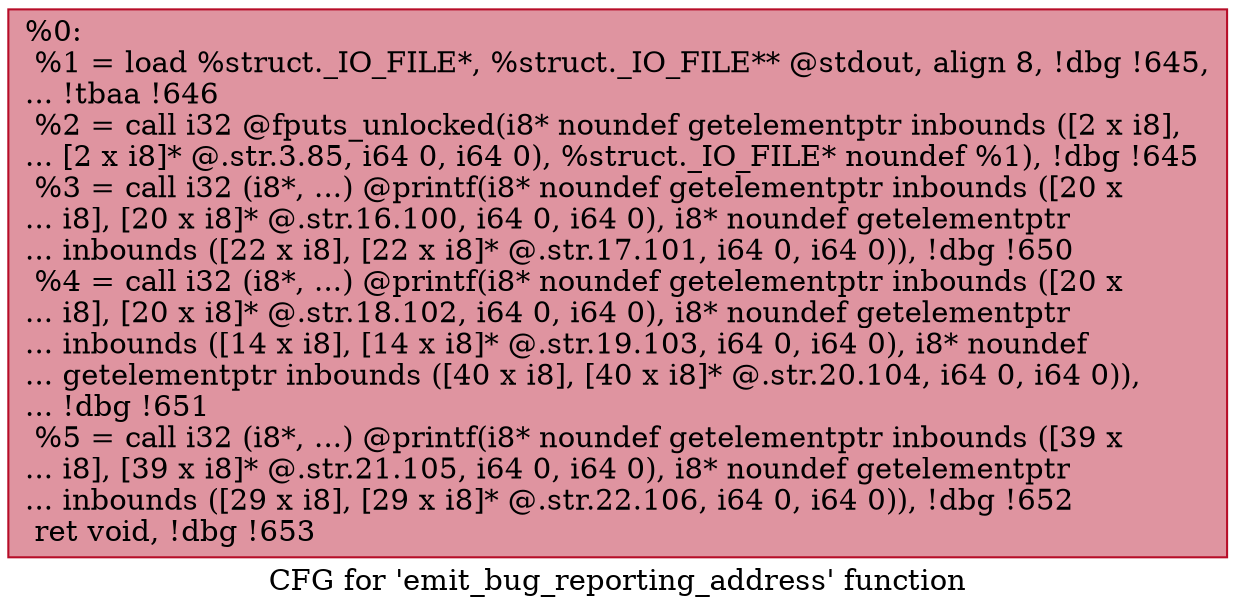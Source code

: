 digraph "CFG for 'emit_bug_reporting_address' function" {
	label="CFG for 'emit_bug_reporting_address' function";

	Node0x78dbd0 [shape=record,color="#b70d28ff", style=filled, fillcolor="#b70d2870",label="{%0:\l  %1 = load %struct._IO_FILE*, %struct._IO_FILE** @stdout, align 8, !dbg !645,\l... !tbaa !646\l  %2 = call i32 @fputs_unlocked(i8* noundef getelementptr inbounds ([2 x i8],\l... [2 x i8]* @.str.3.85, i64 0, i64 0), %struct._IO_FILE* noundef %1), !dbg !645\l  %3 = call i32 (i8*, ...) @printf(i8* noundef getelementptr inbounds ([20 x\l... i8], [20 x i8]* @.str.16.100, i64 0, i64 0), i8* noundef getelementptr\l... inbounds ([22 x i8], [22 x i8]* @.str.17.101, i64 0, i64 0)), !dbg !650\l  %4 = call i32 (i8*, ...) @printf(i8* noundef getelementptr inbounds ([20 x\l... i8], [20 x i8]* @.str.18.102, i64 0, i64 0), i8* noundef getelementptr\l... inbounds ([14 x i8], [14 x i8]* @.str.19.103, i64 0, i64 0), i8* noundef\l... getelementptr inbounds ([40 x i8], [40 x i8]* @.str.20.104, i64 0, i64 0)),\l... !dbg !651\l  %5 = call i32 (i8*, ...) @printf(i8* noundef getelementptr inbounds ([39 x\l... i8], [39 x i8]* @.str.21.105, i64 0, i64 0), i8* noundef getelementptr\l... inbounds ([29 x i8], [29 x i8]* @.str.22.106, i64 0, i64 0)), !dbg !652\l  ret void, !dbg !653\l}"];
}
